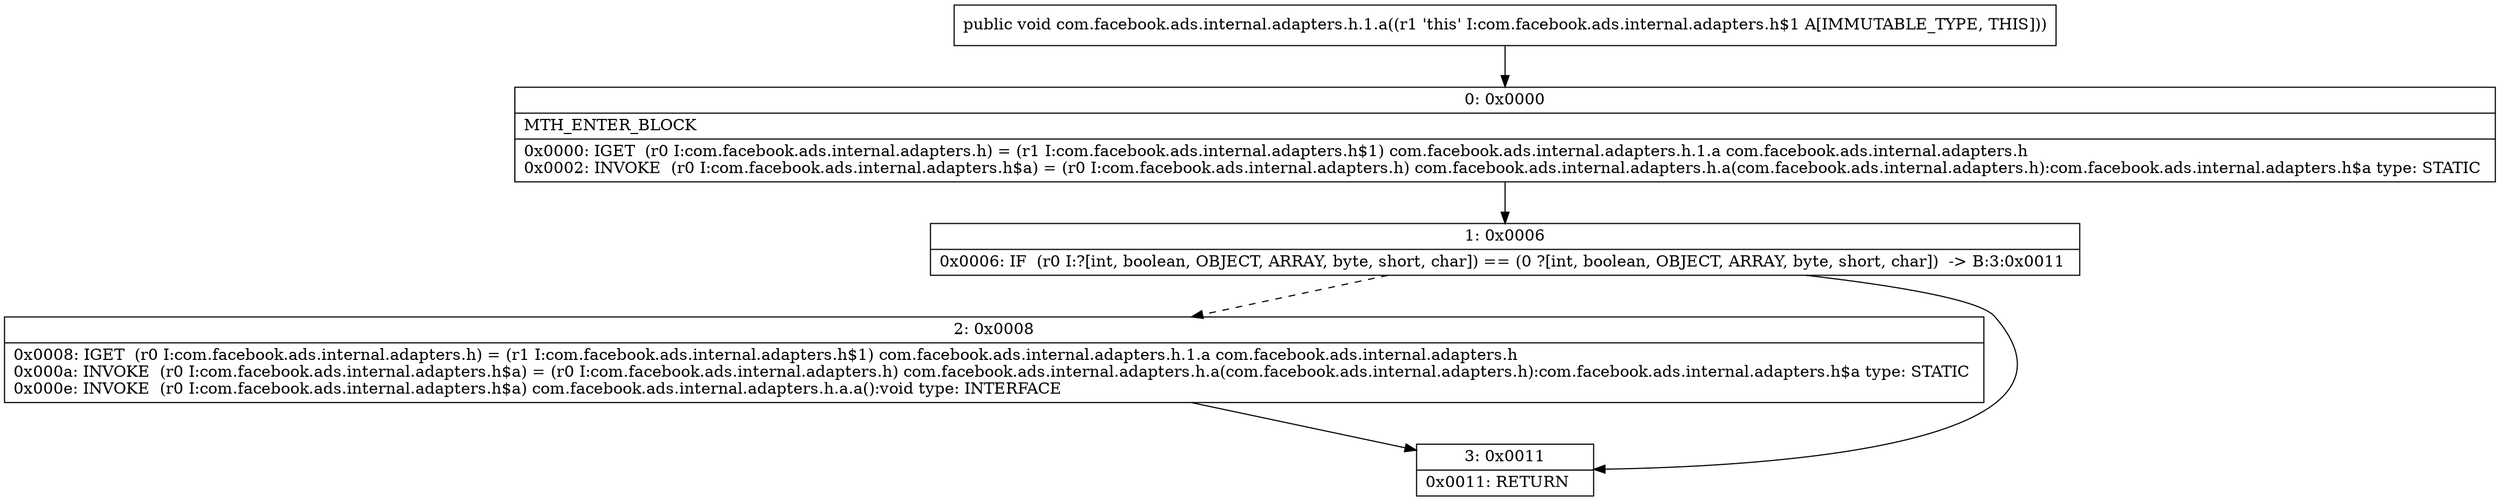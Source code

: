 digraph "CFG forcom.facebook.ads.internal.adapters.h.1.a()V" {
Node_0 [shape=record,label="{0\:\ 0x0000|MTH_ENTER_BLOCK\l|0x0000: IGET  (r0 I:com.facebook.ads.internal.adapters.h) = (r1 I:com.facebook.ads.internal.adapters.h$1) com.facebook.ads.internal.adapters.h.1.a com.facebook.ads.internal.adapters.h \l0x0002: INVOKE  (r0 I:com.facebook.ads.internal.adapters.h$a) = (r0 I:com.facebook.ads.internal.adapters.h) com.facebook.ads.internal.adapters.h.a(com.facebook.ads.internal.adapters.h):com.facebook.ads.internal.adapters.h$a type: STATIC \l}"];
Node_1 [shape=record,label="{1\:\ 0x0006|0x0006: IF  (r0 I:?[int, boolean, OBJECT, ARRAY, byte, short, char]) == (0 ?[int, boolean, OBJECT, ARRAY, byte, short, char])  \-\> B:3:0x0011 \l}"];
Node_2 [shape=record,label="{2\:\ 0x0008|0x0008: IGET  (r0 I:com.facebook.ads.internal.adapters.h) = (r1 I:com.facebook.ads.internal.adapters.h$1) com.facebook.ads.internal.adapters.h.1.a com.facebook.ads.internal.adapters.h \l0x000a: INVOKE  (r0 I:com.facebook.ads.internal.adapters.h$a) = (r0 I:com.facebook.ads.internal.adapters.h) com.facebook.ads.internal.adapters.h.a(com.facebook.ads.internal.adapters.h):com.facebook.ads.internal.adapters.h$a type: STATIC \l0x000e: INVOKE  (r0 I:com.facebook.ads.internal.adapters.h$a) com.facebook.ads.internal.adapters.h.a.a():void type: INTERFACE \l}"];
Node_3 [shape=record,label="{3\:\ 0x0011|0x0011: RETURN   \l}"];
MethodNode[shape=record,label="{public void com.facebook.ads.internal.adapters.h.1.a((r1 'this' I:com.facebook.ads.internal.adapters.h$1 A[IMMUTABLE_TYPE, THIS])) }"];
MethodNode -> Node_0;
Node_0 -> Node_1;
Node_1 -> Node_2[style=dashed];
Node_1 -> Node_3;
Node_2 -> Node_3;
}

